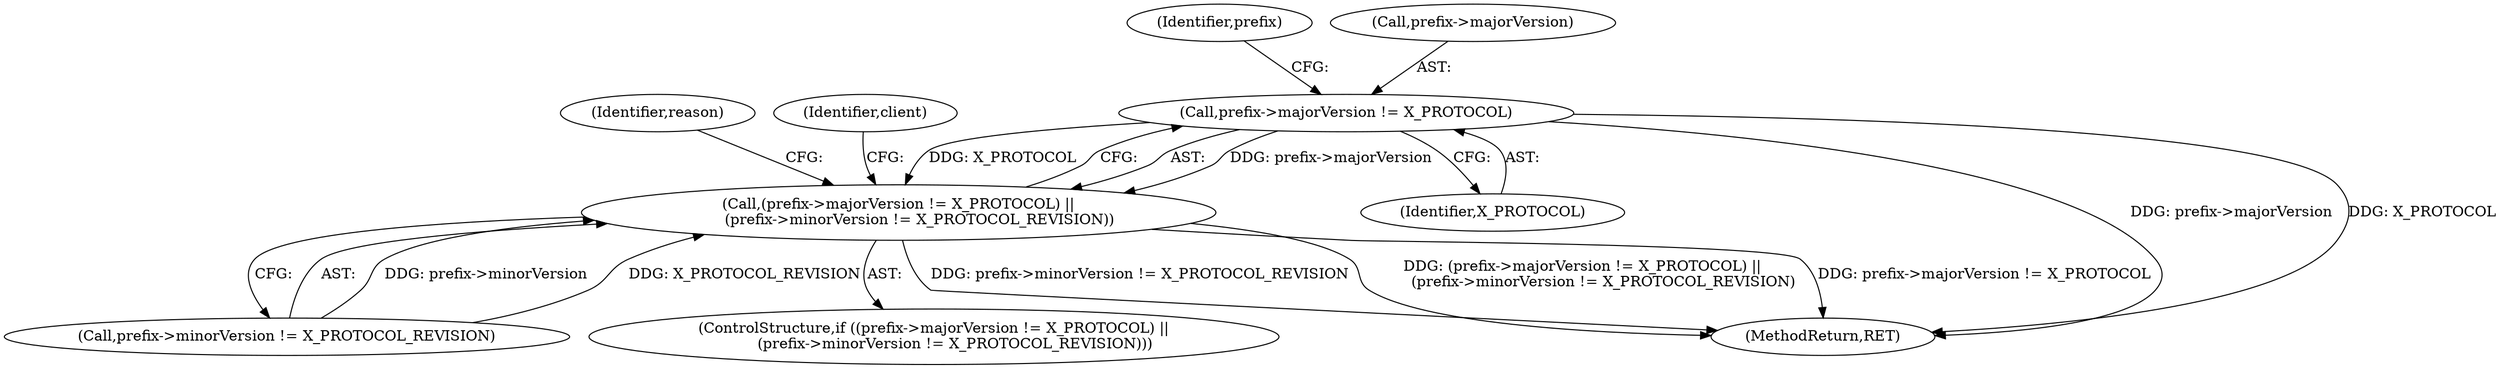 digraph "0_xserver_b747da5e25be944337a9cd1415506fc06b70aa81@pointer" {
"1000159" [label="(Call,prefix->majorVersion != X_PROTOCOL)"];
"1000158" [label="(Call,(prefix->majorVersion != X_PROTOCOL) ||\n         (prefix->minorVersion != X_PROTOCOL_REVISION))"];
"1000163" [label="(Identifier,X_PROTOCOL)"];
"1000157" [label="(ControlStructure,if ((prefix->majorVersion != X_PROTOCOL) ||\n         (prefix->minorVersion != X_PROTOCOL_REVISION)))"];
"1000159" [label="(Call,prefix->majorVersion != X_PROTOCOL)"];
"1000166" [label="(Identifier,prefix)"];
"1000170" [label="(Identifier,reason)"];
"1000177" [label="(MethodReturn,RET)"];
"1000160" [label="(Call,prefix->majorVersion)"];
"1000175" [label="(Identifier,client)"];
"1000164" [label="(Call,prefix->minorVersion != X_PROTOCOL_REVISION)"];
"1000158" [label="(Call,(prefix->majorVersion != X_PROTOCOL) ||\n         (prefix->minorVersion != X_PROTOCOL_REVISION))"];
"1000159" -> "1000158"  [label="AST: "];
"1000159" -> "1000163"  [label="CFG: "];
"1000160" -> "1000159"  [label="AST: "];
"1000163" -> "1000159"  [label="AST: "];
"1000166" -> "1000159"  [label="CFG: "];
"1000158" -> "1000159"  [label="CFG: "];
"1000159" -> "1000177"  [label="DDG: prefix->majorVersion"];
"1000159" -> "1000177"  [label="DDG: X_PROTOCOL"];
"1000159" -> "1000158"  [label="DDG: prefix->majorVersion"];
"1000159" -> "1000158"  [label="DDG: X_PROTOCOL"];
"1000158" -> "1000157"  [label="AST: "];
"1000158" -> "1000164"  [label="CFG: "];
"1000164" -> "1000158"  [label="AST: "];
"1000170" -> "1000158"  [label="CFG: "];
"1000175" -> "1000158"  [label="CFG: "];
"1000158" -> "1000177"  [label="DDG: prefix->majorVersion != X_PROTOCOL"];
"1000158" -> "1000177"  [label="DDG: prefix->minorVersion != X_PROTOCOL_REVISION"];
"1000158" -> "1000177"  [label="DDG: (prefix->majorVersion != X_PROTOCOL) ||\n         (prefix->minorVersion != X_PROTOCOL_REVISION)"];
"1000164" -> "1000158"  [label="DDG: prefix->minorVersion"];
"1000164" -> "1000158"  [label="DDG: X_PROTOCOL_REVISION"];
}
